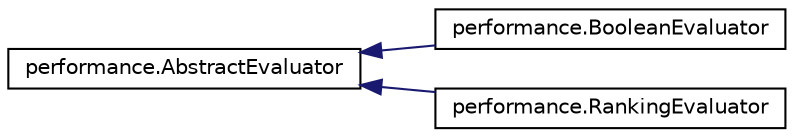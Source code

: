 digraph "Graphe hiérarchique des classes"
{
  edge [fontname="Helvetica",fontsize="10",labelfontname="Helvetica",labelfontsize="10"];
  node [fontname="Helvetica",fontsize="10",shape=record];
  rankdir="LR";
  Node0 [label="performance.AbstractEvaluator",height=0.2,width=0.4,color="black", fillcolor="white", style="filled",URL="$classperformance_1_1AbstractEvaluator.html"];
  Node0 -> Node1 [dir="back",color="midnightblue",fontsize="10",style="solid",fontname="Helvetica"];
  Node1 [label="performance.BooleanEvaluator",height=0.2,width=0.4,color="black", fillcolor="white", style="filled",URL="$classperformance_1_1BooleanEvaluator.html"];
  Node0 -> Node2 [dir="back",color="midnightblue",fontsize="10",style="solid",fontname="Helvetica"];
  Node2 [label="performance.RankingEvaluator",height=0.2,width=0.4,color="black", fillcolor="white", style="filled",URL="$classperformance_1_1RankingEvaluator.html"];
}
